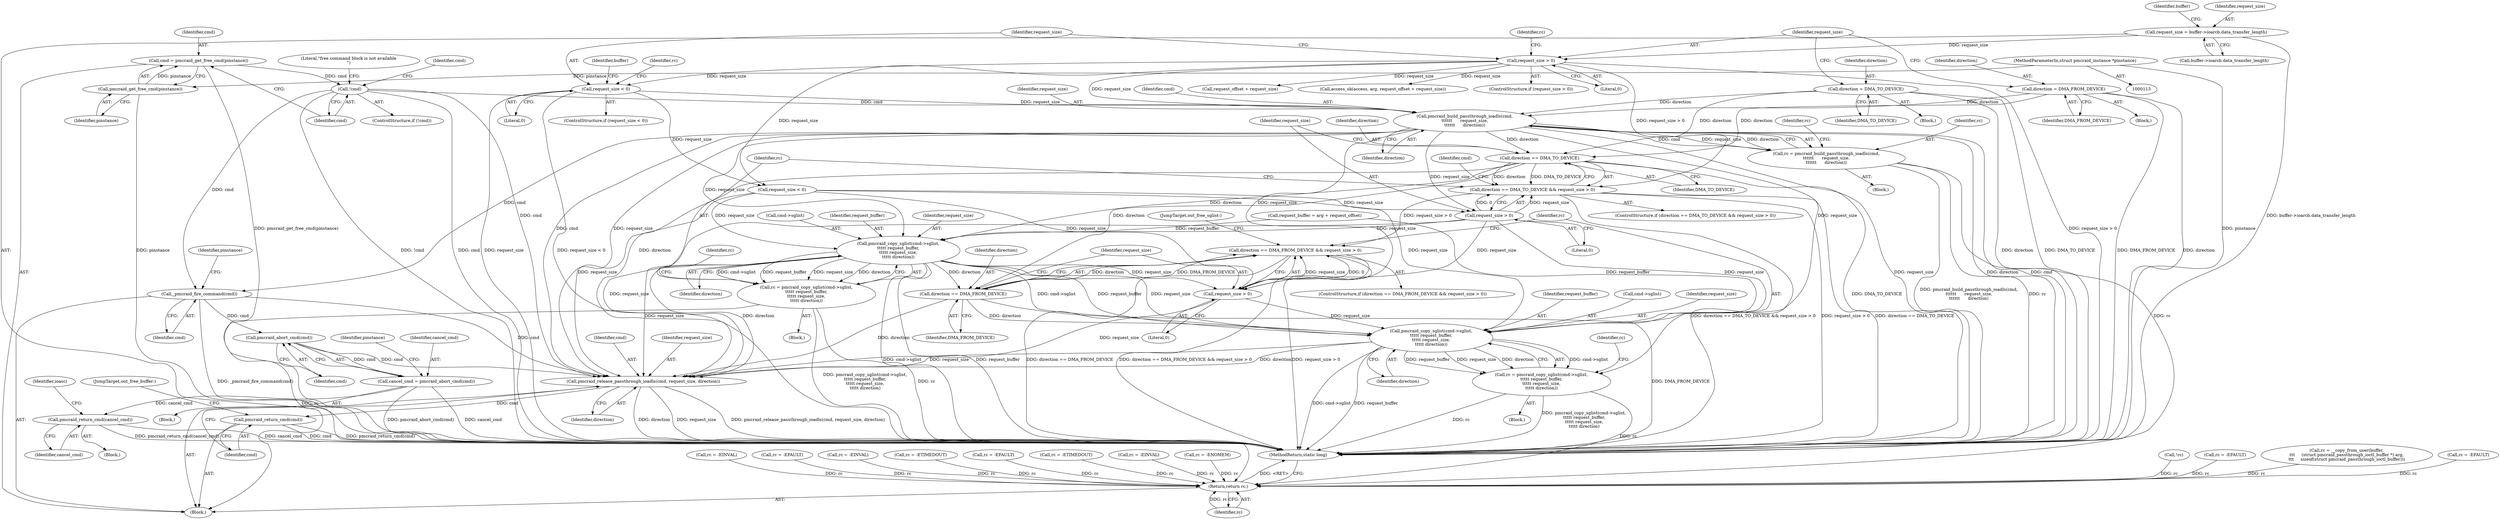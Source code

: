 digraph "0_linux_b5b515445f4f5a905c5dd27e6e682868ccd6c09d@pointer" {
"1000456" [label="(Call,pmcraid_build_passthrough_ioadls(cmd,\n\t\t\t\t\t\t      request_size,\n\t\t\t\t\t\t      direction))"];
"1000303" [label="(Call,!cmd)"];
"1000298" [label="(Call,cmd = pmcraid_get_free_cmd(pinstance))"];
"1000300" [label="(Call,pmcraid_get_free_cmd(pinstance))"];
"1000114" [label="(MethodParameterIn,struct pmcraid_instance *pinstance)"];
"1000275" [label="(Call,request_size < 0)"];
"1000252" [label="(Call,request_size > 0)"];
"1000221" [label="(Call,request_size = buffer->ioarcb.data_transfer_length)"];
"1000240" [label="(Call,direction = DMA_TO_DEVICE)"];
"1000248" [label="(Call,direction = DMA_FROM_DEVICE)"];
"1000454" [label="(Call,rc = pmcraid_build_passthrough_ioadls(cmd,\n\t\t\t\t\t\t      request_size,\n\t\t\t\t\t\t      direction))"];
"1000753" [label="(Return,return rc;)"];
"1000479" [label="(Call,direction == DMA_TO_DEVICE)"];
"1000478" [label="(Call,direction == DMA_TO_DEVICE && request_size > 0)"];
"1000717" [label="(Call,direction == DMA_FROM_DEVICE && request_size > 0)"];
"1000488" [label="(Call,pmcraid_copy_sglist(cmd->sglist,\n\t\t\t\t\t request_buffer,\n\t\t\t\t\t request_size,\n\t\t\t\t\t direction))"];
"1000486" [label="(Call,rc = pmcraid_copy_sglist(cmd->sglist,\n\t\t\t\t\t request_buffer,\n\t\t\t\t\t request_size,\n\t\t\t\t\t direction))"];
"1000718" [label="(Call,direction == DMA_FROM_DEVICE)"];
"1000727" [label="(Call,pmcraid_copy_sglist(cmd->sglist,\n\t\t\t\t\t request_buffer,\n\t\t\t\t\t request_size,\n\t\t\t\t\t direction))"];
"1000725" [label="(Call,rc = pmcraid_copy_sglist(cmd->sglist,\n\t\t\t\t\t request_buffer,\n\t\t\t\t\t request_size,\n\t\t\t\t\t direction))"];
"1000744" [label="(Call,pmcraid_release_passthrough_ioadls(cmd, request_size, direction))"];
"1000748" [label="(Call,pmcraid_return_cmd(cmd))"];
"1000721" [label="(Call,request_size > 0)"];
"1000482" [label="(Call,request_size > 0)"];
"1000552" [label="(Call,_pmcraid_fire_command(cmd))"];
"1000629" [label="(Call,pmcraid_abort_cmd(cmd))"];
"1000627" [label="(Call,cancel_cmd = pmcraid_abort_cmd(cmd))"];
"1000655" [label="(Call,pmcraid_return_cmd(cancel_cmd))"];
"1000118" [label="(Block,)"];
"1000478" [label="(Call,direction == DMA_TO_DEVICE && request_size > 0)"];
"1000257" [label="(Identifier,rc)"];
"1000304" [label="(Identifier,cmd)"];
"1000261" [label="(Call,request_offset + request_size)"];
"1000265" [label="(Call,!rc)"];
"1000248" [label="(Call,direction = DMA_FROM_DEVICE)"];
"1000750" [label="(JumpTarget,out_free_buffer:)"];
"1000640" [label="(Block,)"];
"1000299" [label="(Identifier,cmd)"];
"1000726" [label="(Identifier,rc)"];
"1000479" [label="(Call,direction == DMA_TO_DEVICE)"];
"1000485" [label="(Block,)"];
"1000739" [label="(Call,rc = -EFAULT)"];
"1000656" [label="(Identifier,cancel_cmd)"];
"1000461" [label="(Identifier,rc)"];
"1000749" [label="(Identifier,cmd)"];
"1000258" [label="(Call,access_ok(access, arg, request_offset + request_size))"];
"1000244" [label="(Block,)"];
"1000251" [label="(ControlStructure,if (request_size > 0))"];
"1000202" [label="(Call,rc = __copy_from_user(buffer,\n\t\t\t     (struct pmcraid_passthrough_ioctl_buffer *) arg,\n\t\t\t     sizeof(struct pmcraid_passthrough_ioctl_buffer)))"];
"1000315" [label="(Identifier,cmd)"];
"1000453" [label="(Block,)"];
"1000216" [label="(Call,rc = -EFAULT)"];
"1000723" [label="(Literal,0)"];
"1000481" [label="(Identifier,DMA_TO_DEVICE)"];
"1000655" [label="(Call,pmcraid_return_cmd(cancel_cmd))"];
"1000293" [label="(Call,rc = -EINVAL)"];
"1000755" [label="(MethodReturn,static long)"];
"1000486" [label="(Call,rc = pmcraid_copy_sglist(cmd->sglist,\n\t\t\t\t\t request_buffer,\n\t\t\t\t\t request_size,\n\t\t\t\t\t direction))"];
"1000456" [label="(Call,pmcraid_build_passthrough_ioadls(cmd,\n\t\t\t\t\t\t      request_size,\n\t\t\t\t\t\t      direction))"];
"1000747" [label="(Identifier,direction)"];
"1000754" [label="(Identifier,rc)"];
"1000277" [label="(Literal,0)"];
"1000477" [label="(ControlStructure,if (direction == DMA_TO_DEVICE && request_size > 0))"];
"1000459" [label="(Identifier,direction)"];
"1000242" [label="(Identifier,DMA_TO_DEVICE)"];
"1000711" [label="(Call,rc = -EFAULT)"];
"1000727" [label="(Call,pmcraid_copy_sglist(cmd->sglist,\n\t\t\t\t\t request_buffer,\n\t\t\t\t\t request_size,\n\t\t\t\t\t direction))"];
"1000721" [label="(Call,request_size > 0)"];
"1000249" [label="(Identifier,direction)"];
"1000492" [label="(Identifier,request_buffer)"];
"1000634" [label="(Identifier,pinstance)"];
"1000718" [label="(Call,direction == DMA_FROM_DEVICE)"];
"1000628" [label="(Identifier,cancel_cmd)"];
"1000493" [label="(Identifier,request_size)"];
"1000552" [label="(Call,_pmcraid_fire_command(cmd))"];
"1000720" [label="(Identifier,DMA_FROM_DEVICE)"];
"1000302" [label="(ControlStructure,if (!cmd))"];
"1000496" [label="(Identifier,rc)"];
"1000488" [label="(Call,pmcraid_copy_sglist(cmd->sglist,\n\t\t\t\t\t request_buffer,\n\t\t\t\t\t request_size,\n\t\t\t\t\t direction))"];
"1000253" [label="(Identifier,request_size)"];
"1000745" [label="(Identifier,cmd)"];
"1000735" [label="(Identifier,rc)"];
"1000753" [label="(Return,return rc;)"];
"1000223" [label="(Call,buffer->ioarcb.data_transfer_length)"];
"1000468" [label="(Call,request_size < 0)"];
"1000303" [label="(Call,!cmd)"];
"1000487" [label="(Identifier,rc)"];
"1000279" [label="(Call,rc = -EINVAL)"];
"1000722" [label="(Identifier,request_size)"];
"1000553" [label="(Identifier,cmd)"];
"1000671" [label="(Call,rc = -ETIMEDOUT)"];
"1000250" [label="(Identifier,DMA_FROM_DEVICE)"];
"1000629" [label="(Call,pmcraid_abort_cmd(cmd))"];
"1000557" [label="(Identifier,pinstance)"];
"1000280" [label="(Identifier,rc)"];
"1000241" [label="(Identifier,direction)"];
"1000454" [label="(Call,rc = pmcraid_build_passthrough_ioadls(cmd,\n\t\t\t\t\t\t      request_size,\n\t\t\t\t\t\t      direction))"];
"1000221" [label="(Call,request_size = buffer->ioarcb.data_transfer_length)"];
"1000240" [label="(Call,direction = DMA_TO_DEVICE)"];
"1000288" [label="(Identifier,buffer)"];
"1000484" [label="(Literal,0)"];
"1000630" [label="(Identifier,cmd)"];
"1000301" [label="(Identifier,pinstance)"];
"1000307" [label="(Literal,\"free command block is not available\n\")"];
"1000482" [label="(Call,request_size > 0)"];
"1000455" [label="(Identifier,rc)"];
"1000458" [label="(Identifier,request_size)"];
"1000725" [label="(Call,rc = pmcraid_copy_sglist(cmd->sglist,\n\t\t\t\t\t request_buffer,\n\t\t\t\t\t request_size,\n\t\t\t\t\t direction))"];
"1000598" [label="(Block,)"];
"1000268" [label="(Call,rc = -EFAULT)"];
"1000748" [label="(Call,pmcraid_return_cmd(cmd))"];
"1000692" [label="(Call,rc = -ETIMEDOUT)"];
"1000274" [label="(ControlStructure,if (request_size < 0))"];
"1000733" [label="(Identifier,direction)"];
"1000489" [label="(Call,cmd->sglist)"];
"1000232" [label="(Identifier,buffer)"];
"1000660" [label="(Identifier,ioasc)"];
"1000197" [label="(Call,request_buffer = arg + request_offset)"];
"1000743" [label="(JumpTarget,out_free_sglist:)"];
"1000717" [label="(Call,direction == DMA_FROM_DEVICE && request_size > 0)"];
"1000275" [label="(Call,request_size < 0)"];
"1000494" [label="(Identifier,direction)"];
"1000254" [label="(Literal,0)"];
"1000716" [label="(ControlStructure,if (direction == DMA_FROM_DEVICE && request_size > 0))"];
"1000627" [label="(Call,cancel_cmd = pmcraid_abort_cmd(cmd))"];
"1000236" [label="(Block,)"];
"1000483" [label="(Identifier,request_size)"];
"1000472" [label="(Call,rc = -EINVAL)"];
"1000300" [label="(Call,pmcraid_get_free_cmd(pinstance))"];
"1000114" [label="(MethodParameterIn,struct pmcraid_instance *pinstance)"];
"1000503" [label="(Identifier,cmd)"];
"1000298" [label="(Call,cmd = pmcraid_get_free_cmd(pinstance))"];
"1000719" [label="(Identifier,direction)"];
"1000731" [label="(Identifier,request_buffer)"];
"1000457" [label="(Identifier,cmd)"];
"1000744" [label="(Call,pmcraid_release_passthrough_ioadls(cmd, request_size, direction))"];
"1000724" [label="(Block,)"];
"1000308" [label="(Call,rc = -ENOMEM)"];
"1000746" [label="(Identifier,request_size)"];
"1000728" [label="(Call,cmd->sglist)"];
"1000252" [label="(Call,request_size > 0)"];
"1000480" [label="(Identifier,direction)"];
"1000276" [label="(Identifier,request_size)"];
"1000732" [label="(Identifier,request_size)"];
"1000222" [label="(Identifier,request_size)"];
"1000456" -> "1000454"  [label="AST: "];
"1000456" -> "1000459"  [label="CFG: "];
"1000457" -> "1000456"  [label="AST: "];
"1000458" -> "1000456"  [label="AST: "];
"1000459" -> "1000456"  [label="AST: "];
"1000454" -> "1000456"  [label="CFG: "];
"1000456" -> "1000755"  [label="DDG: direction"];
"1000456" -> "1000755"  [label="DDG: cmd"];
"1000456" -> "1000755"  [label="DDG: request_size"];
"1000456" -> "1000454"  [label="DDG: cmd"];
"1000456" -> "1000454"  [label="DDG: request_size"];
"1000456" -> "1000454"  [label="DDG: direction"];
"1000303" -> "1000456"  [label="DDG: cmd"];
"1000275" -> "1000456"  [label="DDG: request_size"];
"1000252" -> "1000456"  [label="DDG: request_size"];
"1000240" -> "1000456"  [label="DDG: direction"];
"1000248" -> "1000456"  [label="DDG: direction"];
"1000456" -> "1000479"  [label="DDG: direction"];
"1000456" -> "1000482"  [label="DDG: request_size"];
"1000456" -> "1000488"  [label="DDG: request_size"];
"1000456" -> "1000552"  [label="DDG: cmd"];
"1000456" -> "1000721"  [label="DDG: request_size"];
"1000456" -> "1000727"  [label="DDG: request_size"];
"1000456" -> "1000744"  [label="DDG: cmd"];
"1000456" -> "1000744"  [label="DDG: request_size"];
"1000303" -> "1000302"  [label="AST: "];
"1000303" -> "1000304"  [label="CFG: "];
"1000304" -> "1000303"  [label="AST: "];
"1000307" -> "1000303"  [label="CFG: "];
"1000315" -> "1000303"  [label="CFG: "];
"1000303" -> "1000755"  [label="DDG: cmd"];
"1000303" -> "1000755"  [label="DDG: !cmd"];
"1000298" -> "1000303"  [label="DDG: cmd"];
"1000303" -> "1000552"  [label="DDG: cmd"];
"1000303" -> "1000744"  [label="DDG: cmd"];
"1000298" -> "1000118"  [label="AST: "];
"1000298" -> "1000300"  [label="CFG: "];
"1000299" -> "1000298"  [label="AST: "];
"1000300" -> "1000298"  [label="AST: "];
"1000304" -> "1000298"  [label="CFG: "];
"1000298" -> "1000755"  [label="DDG: pmcraid_get_free_cmd(pinstance)"];
"1000300" -> "1000298"  [label="DDG: pinstance"];
"1000300" -> "1000301"  [label="CFG: "];
"1000301" -> "1000300"  [label="AST: "];
"1000300" -> "1000755"  [label="DDG: pinstance"];
"1000114" -> "1000300"  [label="DDG: pinstance"];
"1000114" -> "1000113"  [label="AST: "];
"1000114" -> "1000755"  [label="DDG: pinstance"];
"1000275" -> "1000274"  [label="AST: "];
"1000275" -> "1000277"  [label="CFG: "];
"1000276" -> "1000275"  [label="AST: "];
"1000277" -> "1000275"  [label="AST: "];
"1000280" -> "1000275"  [label="CFG: "];
"1000288" -> "1000275"  [label="CFG: "];
"1000275" -> "1000755"  [label="DDG: request_size < 0"];
"1000275" -> "1000755"  [label="DDG: request_size"];
"1000252" -> "1000275"  [label="DDG: request_size"];
"1000275" -> "1000468"  [label="DDG: request_size"];
"1000252" -> "1000251"  [label="AST: "];
"1000252" -> "1000254"  [label="CFG: "];
"1000253" -> "1000252"  [label="AST: "];
"1000254" -> "1000252"  [label="AST: "];
"1000257" -> "1000252"  [label="CFG: "];
"1000276" -> "1000252"  [label="CFG: "];
"1000252" -> "1000755"  [label="DDG: request_size > 0"];
"1000221" -> "1000252"  [label="DDG: request_size"];
"1000252" -> "1000258"  [label="DDG: request_size"];
"1000252" -> "1000261"  [label="DDG: request_size"];
"1000252" -> "1000468"  [label="DDG: request_size"];
"1000252" -> "1000478"  [label="DDG: request_size > 0"];
"1000221" -> "1000118"  [label="AST: "];
"1000221" -> "1000223"  [label="CFG: "];
"1000222" -> "1000221"  [label="AST: "];
"1000223" -> "1000221"  [label="AST: "];
"1000232" -> "1000221"  [label="CFG: "];
"1000221" -> "1000755"  [label="DDG: buffer->ioarcb.data_transfer_length"];
"1000240" -> "1000236"  [label="AST: "];
"1000240" -> "1000242"  [label="CFG: "];
"1000241" -> "1000240"  [label="AST: "];
"1000242" -> "1000240"  [label="AST: "];
"1000253" -> "1000240"  [label="CFG: "];
"1000240" -> "1000755"  [label="DDG: DMA_TO_DEVICE"];
"1000240" -> "1000755"  [label="DDG: direction"];
"1000240" -> "1000479"  [label="DDG: direction"];
"1000248" -> "1000244"  [label="AST: "];
"1000248" -> "1000250"  [label="CFG: "];
"1000249" -> "1000248"  [label="AST: "];
"1000250" -> "1000248"  [label="AST: "];
"1000253" -> "1000248"  [label="CFG: "];
"1000248" -> "1000755"  [label="DDG: DMA_FROM_DEVICE"];
"1000248" -> "1000755"  [label="DDG: direction"];
"1000248" -> "1000479"  [label="DDG: direction"];
"1000454" -> "1000453"  [label="AST: "];
"1000455" -> "1000454"  [label="AST: "];
"1000461" -> "1000454"  [label="CFG: "];
"1000454" -> "1000755"  [label="DDG: rc"];
"1000454" -> "1000755"  [label="DDG: pmcraid_build_passthrough_ioadls(cmd,\n\t\t\t\t\t\t      request_size,\n\t\t\t\t\t\t      direction)"];
"1000454" -> "1000753"  [label="DDG: rc"];
"1000753" -> "1000118"  [label="AST: "];
"1000753" -> "1000754"  [label="CFG: "];
"1000754" -> "1000753"  [label="AST: "];
"1000755" -> "1000753"  [label="CFG: "];
"1000753" -> "1000755"  [label="DDG: <RET>"];
"1000754" -> "1000753"  [label="DDG: rc"];
"1000711" -> "1000753"  [label="DDG: rc"];
"1000293" -> "1000753"  [label="DDG: rc"];
"1000279" -> "1000753"  [label="DDG: rc"];
"1000216" -> "1000753"  [label="DDG: rc"];
"1000268" -> "1000753"  [label="DDG: rc"];
"1000671" -> "1000753"  [label="DDG: rc"];
"1000265" -> "1000753"  [label="DDG: rc"];
"1000472" -> "1000753"  [label="DDG: rc"];
"1000725" -> "1000753"  [label="DDG: rc"];
"1000486" -> "1000753"  [label="DDG: rc"];
"1000308" -> "1000753"  [label="DDG: rc"];
"1000692" -> "1000753"  [label="DDG: rc"];
"1000202" -> "1000753"  [label="DDG: rc"];
"1000739" -> "1000753"  [label="DDG: rc"];
"1000479" -> "1000478"  [label="AST: "];
"1000479" -> "1000481"  [label="CFG: "];
"1000480" -> "1000479"  [label="AST: "];
"1000481" -> "1000479"  [label="AST: "];
"1000483" -> "1000479"  [label="CFG: "];
"1000478" -> "1000479"  [label="CFG: "];
"1000479" -> "1000755"  [label="DDG: DMA_TO_DEVICE"];
"1000479" -> "1000478"  [label="DDG: direction"];
"1000479" -> "1000478"  [label="DDG: DMA_TO_DEVICE"];
"1000479" -> "1000488"  [label="DDG: direction"];
"1000479" -> "1000718"  [label="DDG: direction"];
"1000479" -> "1000744"  [label="DDG: direction"];
"1000478" -> "1000477"  [label="AST: "];
"1000478" -> "1000482"  [label="CFG: "];
"1000482" -> "1000478"  [label="AST: "];
"1000487" -> "1000478"  [label="CFG: "];
"1000503" -> "1000478"  [label="CFG: "];
"1000478" -> "1000755"  [label="DDG: direction == DMA_TO_DEVICE"];
"1000478" -> "1000755"  [label="DDG: direction == DMA_TO_DEVICE && request_size > 0"];
"1000478" -> "1000755"  [label="DDG: request_size > 0"];
"1000482" -> "1000478"  [label="DDG: request_size"];
"1000482" -> "1000478"  [label="DDG: 0"];
"1000478" -> "1000717"  [label="DDG: request_size > 0"];
"1000717" -> "1000716"  [label="AST: "];
"1000717" -> "1000718"  [label="CFG: "];
"1000717" -> "1000721"  [label="CFG: "];
"1000718" -> "1000717"  [label="AST: "];
"1000721" -> "1000717"  [label="AST: "];
"1000726" -> "1000717"  [label="CFG: "];
"1000743" -> "1000717"  [label="CFG: "];
"1000717" -> "1000755"  [label="DDG: direction == DMA_FROM_DEVICE && request_size > 0"];
"1000717" -> "1000755"  [label="DDG: request_size > 0"];
"1000717" -> "1000755"  [label="DDG: direction == DMA_FROM_DEVICE"];
"1000718" -> "1000717"  [label="DDG: direction"];
"1000718" -> "1000717"  [label="DDG: DMA_FROM_DEVICE"];
"1000721" -> "1000717"  [label="DDG: request_size"];
"1000721" -> "1000717"  [label="DDG: 0"];
"1000488" -> "1000486"  [label="AST: "];
"1000488" -> "1000494"  [label="CFG: "];
"1000489" -> "1000488"  [label="AST: "];
"1000492" -> "1000488"  [label="AST: "];
"1000493" -> "1000488"  [label="AST: "];
"1000494" -> "1000488"  [label="AST: "];
"1000486" -> "1000488"  [label="CFG: "];
"1000488" -> "1000755"  [label="DDG: cmd->sglist"];
"1000488" -> "1000755"  [label="DDG: request_buffer"];
"1000488" -> "1000486"  [label="DDG: cmd->sglist"];
"1000488" -> "1000486"  [label="DDG: request_buffer"];
"1000488" -> "1000486"  [label="DDG: request_size"];
"1000488" -> "1000486"  [label="DDG: direction"];
"1000197" -> "1000488"  [label="DDG: request_buffer"];
"1000482" -> "1000488"  [label="DDG: request_size"];
"1000468" -> "1000488"  [label="DDG: request_size"];
"1000488" -> "1000718"  [label="DDG: direction"];
"1000488" -> "1000721"  [label="DDG: request_size"];
"1000488" -> "1000727"  [label="DDG: cmd->sglist"];
"1000488" -> "1000727"  [label="DDG: request_buffer"];
"1000488" -> "1000727"  [label="DDG: request_size"];
"1000488" -> "1000744"  [label="DDG: request_size"];
"1000488" -> "1000744"  [label="DDG: direction"];
"1000486" -> "1000485"  [label="AST: "];
"1000487" -> "1000486"  [label="AST: "];
"1000496" -> "1000486"  [label="CFG: "];
"1000486" -> "1000755"  [label="DDG: pmcraid_copy_sglist(cmd->sglist,\n\t\t\t\t\t request_buffer,\n\t\t\t\t\t request_size,\n\t\t\t\t\t direction)"];
"1000486" -> "1000755"  [label="DDG: rc"];
"1000718" -> "1000720"  [label="CFG: "];
"1000719" -> "1000718"  [label="AST: "];
"1000720" -> "1000718"  [label="AST: "];
"1000722" -> "1000718"  [label="CFG: "];
"1000718" -> "1000755"  [label="DDG: DMA_FROM_DEVICE"];
"1000718" -> "1000727"  [label="DDG: direction"];
"1000718" -> "1000744"  [label="DDG: direction"];
"1000727" -> "1000725"  [label="AST: "];
"1000727" -> "1000733"  [label="CFG: "];
"1000728" -> "1000727"  [label="AST: "];
"1000731" -> "1000727"  [label="AST: "];
"1000732" -> "1000727"  [label="AST: "];
"1000733" -> "1000727"  [label="AST: "];
"1000725" -> "1000727"  [label="CFG: "];
"1000727" -> "1000755"  [label="DDG: request_buffer"];
"1000727" -> "1000755"  [label="DDG: cmd->sglist"];
"1000727" -> "1000725"  [label="DDG: cmd->sglist"];
"1000727" -> "1000725"  [label="DDG: request_buffer"];
"1000727" -> "1000725"  [label="DDG: request_size"];
"1000727" -> "1000725"  [label="DDG: direction"];
"1000197" -> "1000727"  [label="DDG: request_buffer"];
"1000482" -> "1000727"  [label="DDG: request_size"];
"1000468" -> "1000727"  [label="DDG: request_size"];
"1000721" -> "1000727"  [label="DDG: request_size"];
"1000727" -> "1000744"  [label="DDG: request_size"];
"1000727" -> "1000744"  [label="DDG: direction"];
"1000725" -> "1000724"  [label="AST: "];
"1000726" -> "1000725"  [label="AST: "];
"1000735" -> "1000725"  [label="CFG: "];
"1000725" -> "1000755"  [label="DDG: pmcraid_copy_sglist(cmd->sglist,\n\t\t\t\t\t request_buffer,\n\t\t\t\t\t request_size,\n\t\t\t\t\t direction)"];
"1000725" -> "1000755"  [label="DDG: rc"];
"1000744" -> "1000118"  [label="AST: "];
"1000744" -> "1000747"  [label="CFG: "];
"1000745" -> "1000744"  [label="AST: "];
"1000746" -> "1000744"  [label="AST: "];
"1000747" -> "1000744"  [label="AST: "];
"1000749" -> "1000744"  [label="CFG: "];
"1000744" -> "1000755"  [label="DDG: pmcraid_release_passthrough_ioadls(cmd, request_size, direction)"];
"1000744" -> "1000755"  [label="DDG: direction"];
"1000744" -> "1000755"  [label="DDG: request_size"];
"1000629" -> "1000744"  [label="DDG: cmd"];
"1000552" -> "1000744"  [label="DDG: cmd"];
"1000482" -> "1000744"  [label="DDG: request_size"];
"1000468" -> "1000744"  [label="DDG: request_size"];
"1000721" -> "1000744"  [label="DDG: request_size"];
"1000744" -> "1000748"  [label="DDG: cmd"];
"1000748" -> "1000118"  [label="AST: "];
"1000748" -> "1000749"  [label="CFG: "];
"1000749" -> "1000748"  [label="AST: "];
"1000750" -> "1000748"  [label="CFG: "];
"1000748" -> "1000755"  [label="DDG: pmcraid_return_cmd(cmd)"];
"1000748" -> "1000755"  [label="DDG: cmd"];
"1000721" -> "1000723"  [label="CFG: "];
"1000722" -> "1000721"  [label="AST: "];
"1000723" -> "1000721"  [label="AST: "];
"1000482" -> "1000721"  [label="DDG: request_size"];
"1000468" -> "1000721"  [label="DDG: request_size"];
"1000482" -> "1000484"  [label="CFG: "];
"1000483" -> "1000482"  [label="AST: "];
"1000484" -> "1000482"  [label="AST: "];
"1000468" -> "1000482"  [label="DDG: request_size"];
"1000552" -> "1000118"  [label="AST: "];
"1000552" -> "1000553"  [label="CFG: "];
"1000553" -> "1000552"  [label="AST: "];
"1000557" -> "1000552"  [label="CFG: "];
"1000552" -> "1000755"  [label="DDG: _pmcraid_fire_command(cmd)"];
"1000552" -> "1000629"  [label="DDG: cmd"];
"1000629" -> "1000627"  [label="AST: "];
"1000629" -> "1000630"  [label="CFG: "];
"1000630" -> "1000629"  [label="AST: "];
"1000627" -> "1000629"  [label="CFG: "];
"1000629" -> "1000627"  [label="DDG: cmd"];
"1000627" -> "1000598"  [label="AST: "];
"1000628" -> "1000627"  [label="AST: "];
"1000634" -> "1000627"  [label="CFG: "];
"1000627" -> "1000755"  [label="DDG: pmcraid_abort_cmd(cmd)"];
"1000627" -> "1000755"  [label="DDG: cancel_cmd"];
"1000627" -> "1000655"  [label="DDG: cancel_cmd"];
"1000655" -> "1000640"  [label="AST: "];
"1000655" -> "1000656"  [label="CFG: "];
"1000656" -> "1000655"  [label="AST: "];
"1000660" -> "1000655"  [label="CFG: "];
"1000655" -> "1000755"  [label="DDG: cancel_cmd"];
"1000655" -> "1000755"  [label="DDG: pmcraid_return_cmd(cancel_cmd)"];
}
